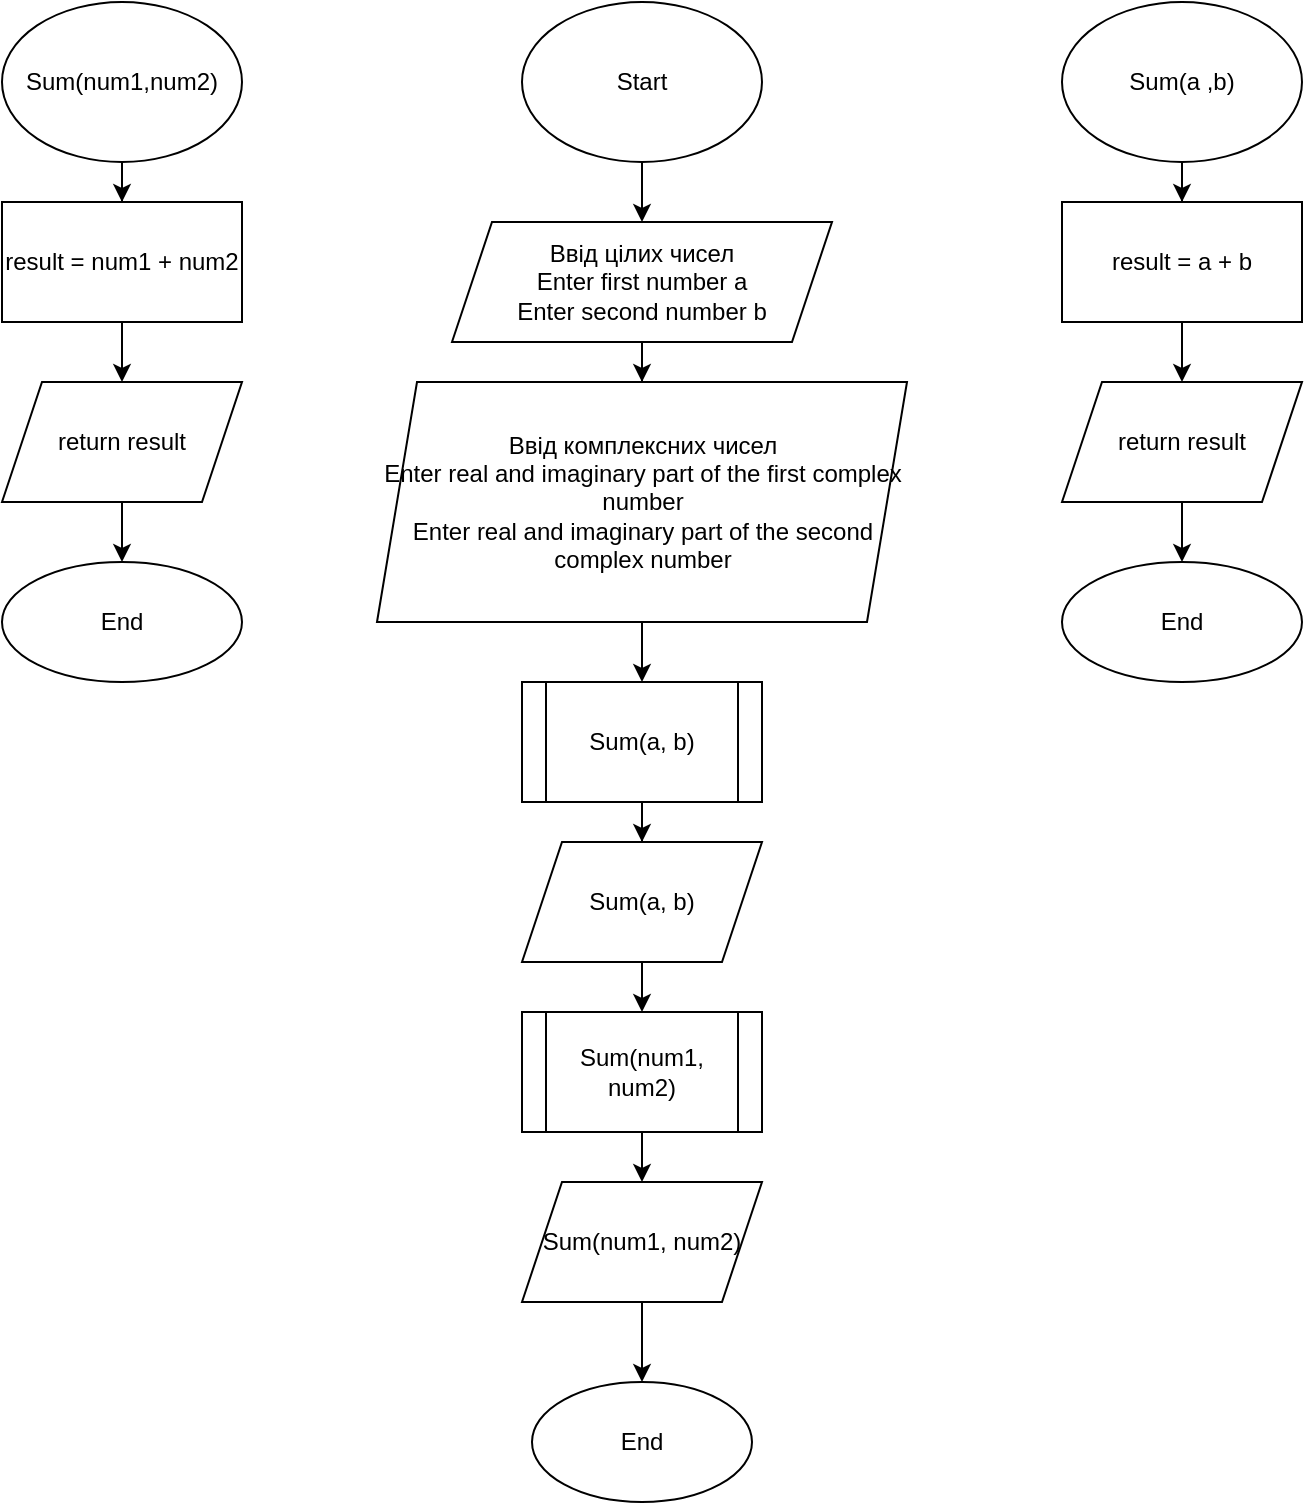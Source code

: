 <mxfile version="24.8.3">
  <diagram name="Page-1" id="WzabvNY0LjEx_yYHudcU">
    <mxGraphModel dx="1674" dy="833" grid="1" gridSize="10" guides="1" tooltips="1" connect="1" arrows="1" fold="1" page="1" pageScale="1" pageWidth="827" pageHeight="1169" math="0" shadow="0">
      <root>
        <mxCell id="0" />
        <mxCell id="1" parent="0" />
        <mxCell id="KUvSwAQs7oRMRPazHoHw-3" value="" style="edgeStyle=orthogonalEdgeStyle;rounded=0;orthogonalLoop=1;jettySize=auto;html=1;" edge="1" parent="1" source="KUvSwAQs7oRMRPazHoHw-1" target="KUvSwAQs7oRMRPazHoHw-2">
          <mxGeometry relative="1" as="geometry" />
        </mxCell>
        <mxCell id="KUvSwAQs7oRMRPazHoHw-1" value="Start" style="ellipse;whiteSpace=wrap;html=1;" vertex="1" parent="1">
          <mxGeometry x="340" y="20" width="120" height="80" as="geometry" />
        </mxCell>
        <mxCell id="KUvSwAQs7oRMRPazHoHw-5" value="" style="edgeStyle=orthogonalEdgeStyle;rounded=0;orthogonalLoop=1;jettySize=auto;html=1;" edge="1" parent="1" source="KUvSwAQs7oRMRPazHoHw-2" target="KUvSwAQs7oRMRPazHoHw-4">
          <mxGeometry relative="1" as="geometry" />
        </mxCell>
        <mxCell id="KUvSwAQs7oRMRPazHoHw-2" value="&lt;div&gt;Ввід цілих чисел&lt;/div&gt;Enter first number a&lt;div&gt;Enter second number b&lt;/div&gt;" style="shape=parallelogram;perimeter=parallelogramPerimeter;whiteSpace=wrap;html=1;fixedSize=1;" vertex="1" parent="1">
          <mxGeometry x="305" y="130" width="190" height="60" as="geometry" />
        </mxCell>
        <mxCell id="KUvSwAQs7oRMRPazHoHw-7" value="" style="edgeStyle=orthogonalEdgeStyle;rounded=0;orthogonalLoop=1;jettySize=auto;html=1;" edge="1" parent="1" source="KUvSwAQs7oRMRPazHoHw-4" target="KUvSwAQs7oRMRPazHoHw-6">
          <mxGeometry relative="1" as="geometry" />
        </mxCell>
        <mxCell id="KUvSwAQs7oRMRPazHoHw-4" value="&lt;div&gt;Ввід комплексних чисел&lt;/div&gt;Enter real and imaginary part of the first complex number&lt;div&gt;Enter real and imaginary part of the second complex number&lt;/div&gt;" style="shape=parallelogram;perimeter=parallelogramPerimeter;whiteSpace=wrap;html=1;fixedSize=1;" vertex="1" parent="1">
          <mxGeometry x="267.5" y="210" width="265" height="120" as="geometry" />
        </mxCell>
        <mxCell id="KUvSwAQs7oRMRPazHoHw-11" value="" style="edgeStyle=orthogonalEdgeStyle;rounded=0;orthogonalLoop=1;jettySize=auto;html=1;" edge="1" parent="1" source="KUvSwAQs7oRMRPazHoHw-6" target="KUvSwAQs7oRMRPazHoHw-10">
          <mxGeometry relative="1" as="geometry" />
        </mxCell>
        <mxCell id="KUvSwAQs7oRMRPazHoHw-6" value="Sum(a, b)" style="shape=process;whiteSpace=wrap;html=1;backgroundOutline=1;" vertex="1" parent="1">
          <mxGeometry x="340" y="360" width="120" height="60" as="geometry" />
        </mxCell>
        <mxCell id="KUvSwAQs7oRMRPazHoHw-13" value="" style="edgeStyle=orthogonalEdgeStyle;rounded=0;orthogonalLoop=1;jettySize=auto;html=1;" edge="1" parent="1" source="KUvSwAQs7oRMRPazHoHw-10" target="KUvSwAQs7oRMRPazHoHw-12">
          <mxGeometry relative="1" as="geometry" />
        </mxCell>
        <mxCell id="KUvSwAQs7oRMRPazHoHw-10" value="Sum(a, b)" style="shape=parallelogram;perimeter=parallelogramPerimeter;whiteSpace=wrap;html=1;fixedSize=1;" vertex="1" parent="1">
          <mxGeometry x="340" y="440" width="120" height="60" as="geometry" />
        </mxCell>
        <mxCell id="KUvSwAQs7oRMRPazHoHw-15" value="" style="edgeStyle=orthogonalEdgeStyle;rounded=0;orthogonalLoop=1;jettySize=auto;html=1;" edge="1" parent="1" source="KUvSwAQs7oRMRPazHoHw-12" target="KUvSwAQs7oRMRPazHoHw-14">
          <mxGeometry relative="1" as="geometry" />
        </mxCell>
        <mxCell id="KUvSwAQs7oRMRPazHoHw-12" value="Sum(num1, num2)" style="shape=process;whiteSpace=wrap;html=1;backgroundOutline=1;" vertex="1" parent="1">
          <mxGeometry x="340" y="525" width="120" height="60" as="geometry" />
        </mxCell>
        <mxCell id="KUvSwAQs7oRMRPazHoHw-17" value="" style="edgeStyle=orthogonalEdgeStyle;rounded=0;orthogonalLoop=1;jettySize=auto;html=1;" edge="1" parent="1" source="KUvSwAQs7oRMRPazHoHw-14" target="KUvSwAQs7oRMRPazHoHw-16">
          <mxGeometry relative="1" as="geometry" />
        </mxCell>
        <mxCell id="KUvSwAQs7oRMRPazHoHw-14" value="Sum(num1, num2)" style="shape=parallelogram;perimeter=parallelogramPerimeter;whiteSpace=wrap;html=1;fixedSize=1;" vertex="1" parent="1">
          <mxGeometry x="340" y="610" width="120" height="60" as="geometry" />
        </mxCell>
        <mxCell id="KUvSwAQs7oRMRPazHoHw-16" value="End" style="ellipse;whiteSpace=wrap;html=1;" vertex="1" parent="1">
          <mxGeometry x="345" y="710" width="110" height="60" as="geometry" />
        </mxCell>
        <mxCell id="KUvSwAQs7oRMRPazHoHw-20" value="" style="edgeStyle=orthogonalEdgeStyle;rounded=0;orthogonalLoop=1;jettySize=auto;html=1;" edge="1" parent="1" source="KUvSwAQs7oRMRPazHoHw-18" target="KUvSwAQs7oRMRPazHoHw-19">
          <mxGeometry relative="1" as="geometry" />
        </mxCell>
        <mxCell id="KUvSwAQs7oRMRPazHoHw-18" value="Sum(a ,b)" style="ellipse;whiteSpace=wrap;html=1;" vertex="1" parent="1">
          <mxGeometry x="610" y="20" width="120" height="80" as="geometry" />
        </mxCell>
        <mxCell id="KUvSwAQs7oRMRPazHoHw-22" value="" style="edgeStyle=orthogonalEdgeStyle;rounded=0;orthogonalLoop=1;jettySize=auto;html=1;" edge="1" parent="1" source="KUvSwAQs7oRMRPazHoHw-19" target="KUvSwAQs7oRMRPazHoHw-21">
          <mxGeometry relative="1" as="geometry" />
        </mxCell>
        <mxCell id="KUvSwAQs7oRMRPazHoHw-19" value="result = a + b" style="whiteSpace=wrap;html=1;" vertex="1" parent="1">
          <mxGeometry x="610" y="120" width="120" height="60" as="geometry" />
        </mxCell>
        <mxCell id="KUvSwAQs7oRMRPazHoHw-27" value="" style="edgeStyle=orthogonalEdgeStyle;rounded=0;orthogonalLoop=1;jettySize=auto;html=1;" edge="1" parent="1" source="KUvSwAQs7oRMRPazHoHw-21" target="KUvSwAQs7oRMRPazHoHw-26">
          <mxGeometry relative="1" as="geometry" />
        </mxCell>
        <mxCell id="KUvSwAQs7oRMRPazHoHw-21" value="return result" style="shape=parallelogram;perimeter=parallelogramPerimeter;whiteSpace=wrap;html=1;fixedSize=1;" vertex="1" parent="1">
          <mxGeometry x="610" y="210" width="120" height="60" as="geometry" />
        </mxCell>
        <mxCell id="KUvSwAQs7oRMRPazHoHw-26" value="End" style="ellipse;whiteSpace=wrap;html=1;" vertex="1" parent="1">
          <mxGeometry x="610" y="300" width="120" height="60" as="geometry" />
        </mxCell>
        <mxCell id="KUvSwAQs7oRMRPazHoHw-28" value="" style="edgeStyle=orthogonalEdgeStyle;rounded=0;orthogonalLoop=1;jettySize=auto;html=1;" edge="1" parent="1" source="KUvSwAQs7oRMRPazHoHw-29" target="KUvSwAQs7oRMRPazHoHw-31">
          <mxGeometry relative="1" as="geometry" />
        </mxCell>
        <mxCell id="KUvSwAQs7oRMRPazHoHw-29" value="Sum(num1,num2)" style="ellipse;whiteSpace=wrap;html=1;" vertex="1" parent="1">
          <mxGeometry x="80" y="20" width="120" height="80" as="geometry" />
        </mxCell>
        <mxCell id="KUvSwAQs7oRMRPazHoHw-30" value="" style="edgeStyle=orthogonalEdgeStyle;rounded=0;orthogonalLoop=1;jettySize=auto;html=1;" edge="1" parent="1" source="KUvSwAQs7oRMRPazHoHw-31" target="KUvSwAQs7oRMRPazHoHw-33">
          <mxGeometry relative="1" as="geometry" />
        </mxCell>
        <mxCell id="KUvSwAQs7oRMRPazHoHw-31" value="result = num1 + num2" style="whiteSpace=wrap;html=1;" vertex="1" parent="1">
          <mxGeometry x="80" y="120" width="120" height="60" as="geometry" />
        </mxCell>
        <mxCell id="KUvSwAQs7oRMRPazHoHw-32" value="" style="edgeStyle=orthogonalEdgeStyle;rounded=0;orthogonalLoop=1;jettySize=auto;html=1;" edge="1" parent="1" source="KUvSwAQs7oRMRPazHoHw-33" target="KUvSwAQs7oRMRPazHoHw-34">
          <mxGeometry relative="1" as="geometry" />
        </mxCell>
        <mxCell id="KUvSwAQs7oRMRPazHoHw-33" value="return result" style="shape=parallelogram;perimeter=parallelogramPerimeter;whiteSpace=wrap;html=1;fixedSize=1;" vertex="1" parent="1">
          <mxGeometry x="80" y="210" width="120" height="60" as="geometry" />
        </mxCell>
        <mxCell id="KUvSwAQs7oRMRPazHoHw-34" value="End" style="ellipse;whiteSpace=wrap;html=1;" vertex="1" parent="1">
          <mxGeometry x="80" y="300" width="120" height="60" as="geometry" />
        </mxCell>
      </root>
    </mxGraphModel>
  </diagram>
</mxfile>
